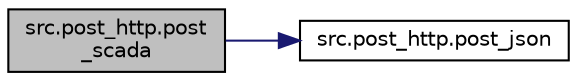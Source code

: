 digraph "src.post_http.post_scada"
{
  edge [fontname="Helvetica",fontsize="10",labelfontname="Helvetica",labelfontsize="10"];
  node [fontname="Helvetica",fontsize="10",shape=record];
  rankdir="LR";
  Node4 [label="src.post_http.post\l_scada",height=0.2,width=0.4,color="black", fillcolor="grey75", style="filled", fontcolor="black"];
  Node4 -> Node5 [color="midnightblue",fontsize="10",style="solid",fontname="Helvetica"];
  Node5 [label="src.post_http.post_json",height=0.2,width=0.4,color="black", fillcolor="white", style="filled",URL="$namespacesrc_1_1post__http.html#a0882b3a281e5e70922abf50f57757133"];
}
